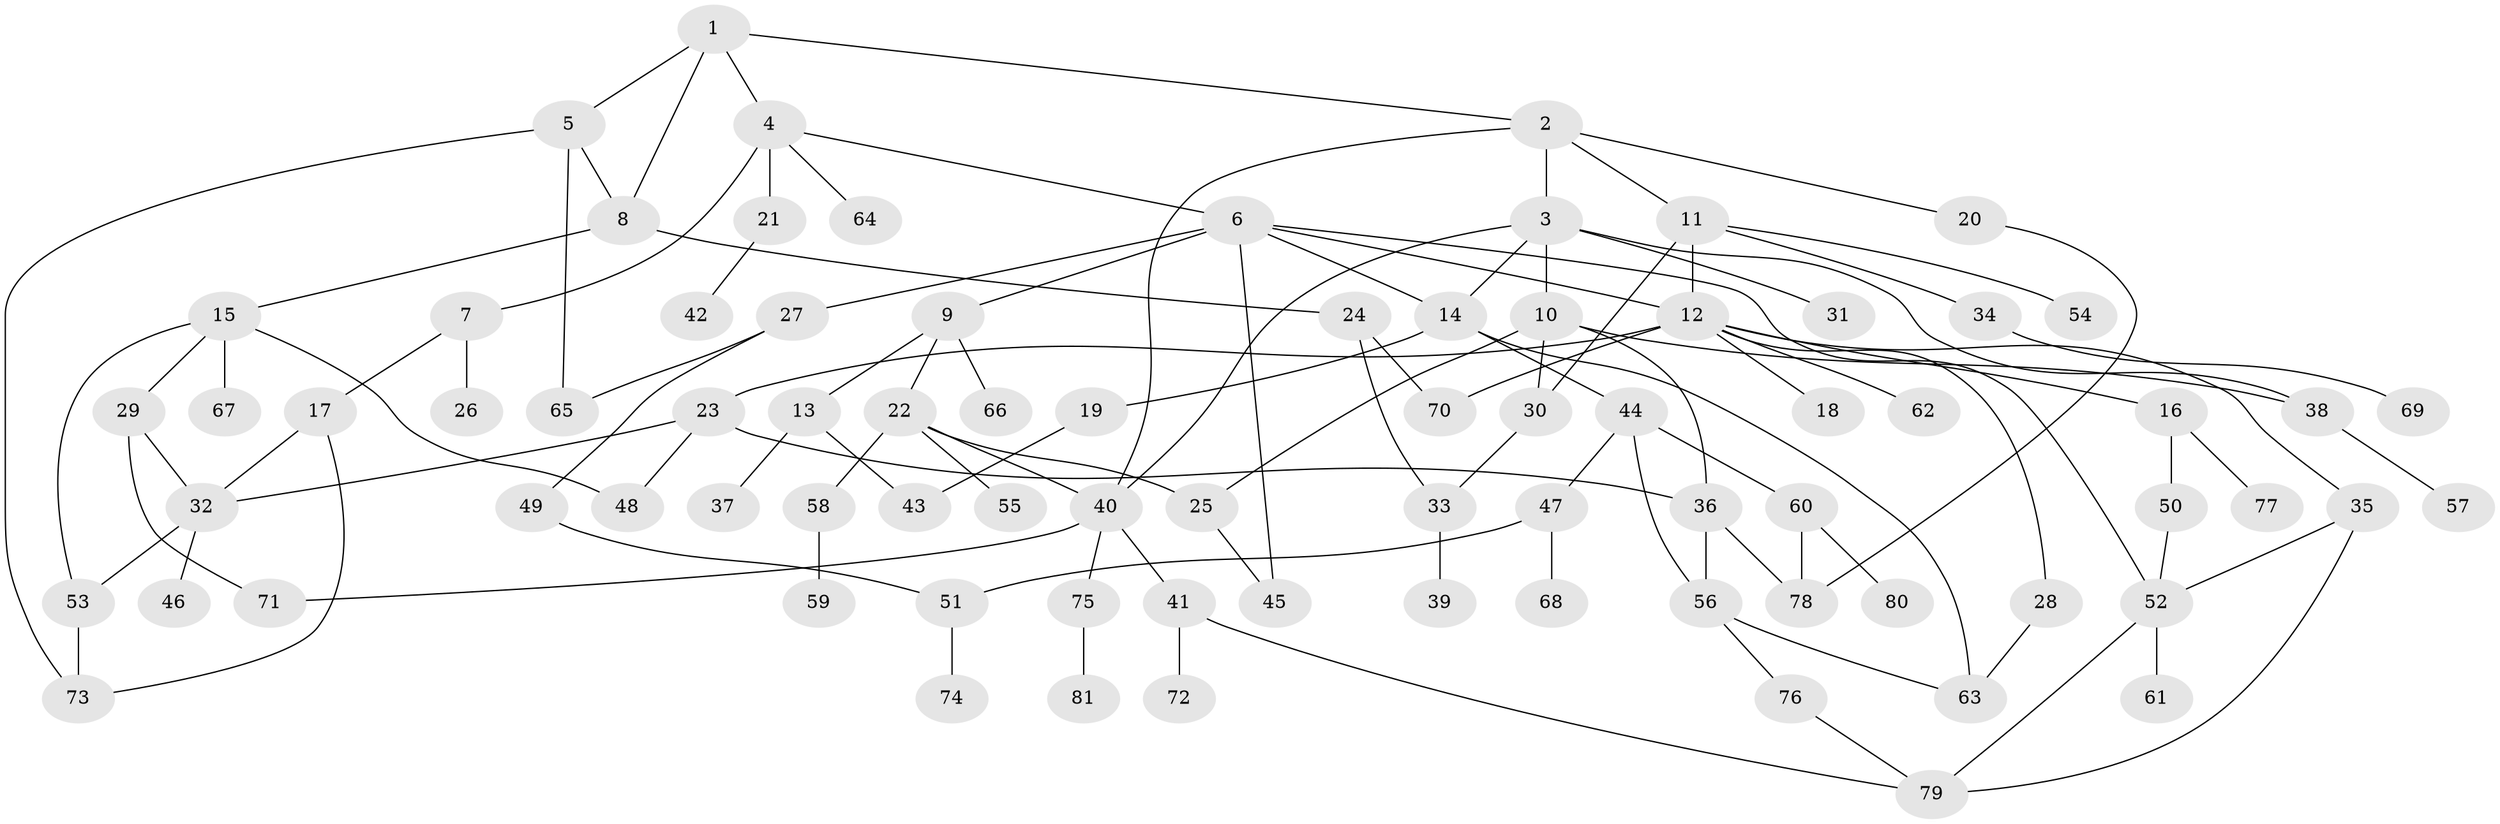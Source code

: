 // coarse degree distribution, {4: 0.125, 7: 0.05357142857142857, 2: 0.21428571428571427, 5: 0.125, 9: 0.017857142857142856, 3: 0.17857142857142858, 10: 0.017857142857142856, 1: 0.26785714285714285}
// Generated by graph-tools (version 1.1) at 2025/16/03/04/25 18:16:57]
// undirected, 81 vertices, 112 edges
graph export_dot {
graph [start="1"]
  node [color=gray90,style=filled];
  1;
  2;
  3;
  4;
  5;
  6;
  7;
  8;
  9;
  10;
  11;
  12;
  13;
  14;
  15;
  16;
  17;
  18;
  19;
  20;
  21;
  22;
  23;
  24;
  25;
  26;
  27;
  28;
  29;
  30;
  31;
  32;
  33;
  34;
  35;
  36;
  37;
  38;
  39;
  40;
  41;
  42;
  43;
  44;
  45;
  46;
  47;
  48;
  49;
  50;
  51;
  52;
  53;
  54;
  55;
  56;
  57;
  58;
  59;
  60;
  61;
  62;
  63;
  64;
  65;
  66;
  67;
  68;
  69;
  70;
  71;
  72;
  73;
  74;
  75;
  76;
  77;
  78;
  79;
  80;
  81;
  1 -- 2;
  1 -- 4;
  1 -- 5;
  1 -- 8;
  2 -- 3;
  2 -- 11;
  2 -- 20;
  2 -- 40;
  3 -- 10;
  3 -- 14;
  3 -- 31;
  3 -- 38;
  3 -- 40;
  4 -- 6;
  4 -- 7;
  4 -- 21;
  4 -- 64;
  5 -- 8;
  5 -- 73;
  5 -- 65;
  6 -- 9;
  6 -- 27;
  6 -- 45;
  6 -- 52;
  6 -- 14;
  6 -- 12;
  7 -- 17;
  7 -- 26;
  8 -- 15;
  8 -- 24;
  9 -- 13;
  9 -- 22;
  9 -- 66;
  10 -- 38;
  10 -- 36;
  10 -- 30;
  10 -- 25;
  11 -- 12;
  11 -- 30;
  11 -- 34;
  11 -- 54;
  12 -- 16;
  12 -- 18;
  12 -- 23;
  12 -- 28;
  12 -- 35;
  12 -- 62;
  12 -- 70;
  13 -- 37;
  13 -- 43;
  14 -- 19;
  14 -- 44;
  14 -- 63;
  15 -- 29;
  15 -- 67;
  15 -- 53;
  15 -- 48;
  16 -- 50;
  16 -- 77;
  17 -- 32;
  17 -- 73;
  19 -- 43;
  20 -- 78;
  21 -- 42;
  22 -- 25;
  22 -- 55;
  22 -- 58;
  22 -- 40;
  23 -- 36;
  23 -- 48;
  23 -- 32;
  24 -- 33;
  24 -- 70;
  25 -- 45;
  27 -- 49;
  27 -- 65;
  28 -- 63;
  29 -- 71;
  29 -- 32;
  30 -- 33;
  32 -- 46;
  32 -- 53;
  33 -- 39;
  34 -- 69;
  35 -- 52;
  35 -- 79;
  36 -- 56;
  36 -- 78;
  38 -- 57;
  40 -- 41;
  40 -- 71;
  40 -- 75;
  41 -- 72;
  41 -- 79;
  44 -- 47;
  44 -- 60;
  44 -- 56;
  47 -- 68;
  47 -- 51;
  49 -- 51;
  50 -- 52;
  51 -- 74;
  52 -- 61;
  52 -- 79;
  53 -- 73;
  56 -- 76;
  56 -- 63;
  58 -- 59;
  60 -- 80;
  60 -- 78;
  75 -- 81;
  76 -- 79;
}

